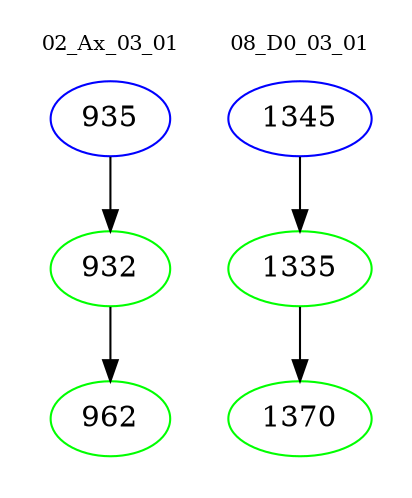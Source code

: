 digraph{
subgraph cluster_0 {
color = white
label = "02_Ax_03_01";
fontsize=10;
T0_935 [label="935", color="blue"]
T0_935 -> T0_932 [color="black"]
T0_932 [label="932", color="green"]
T0_932 -> T0_962 [color="black"]
T0_962 [label="962", color="green"]
}
subgraph cluster_1 {
color = white
label = "08_D0_03_01";
fontsize=10;
T1_1345 [label="1345", color="blue"]
T1_1345 -> T1_1335 [color="black"]
T1_1335 [label="1335", color="green"]
T1_1335 -> T1_1370 [color="black"]
T1_1370 [label="1370", color="green"]
}
}
